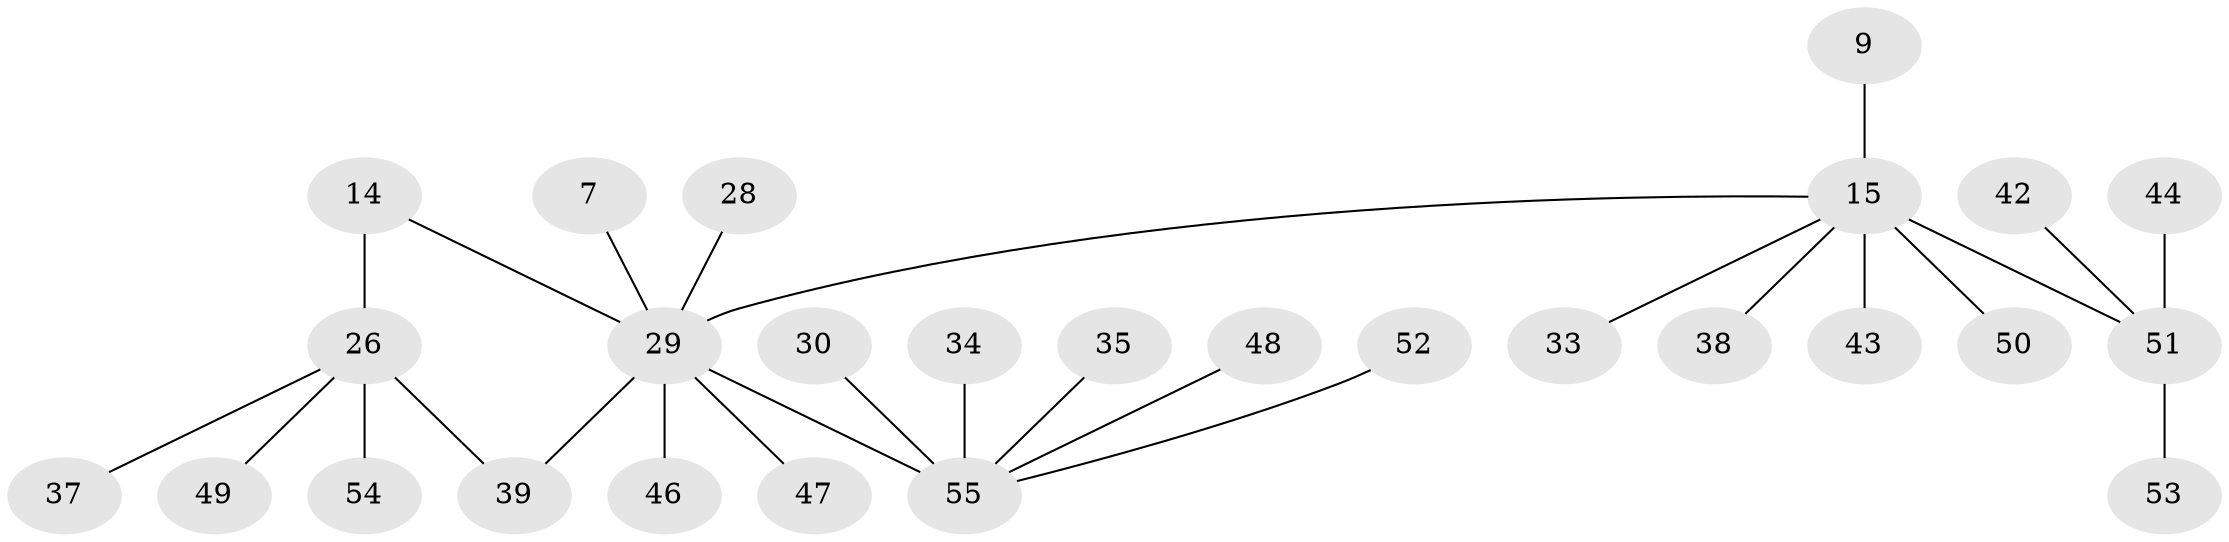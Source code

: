 // original degree distribution, {7: 0.01818181818181818, 4: 0.12727272727272726, 8: 0.01818181818181818, 2: 0.34545454545454546, 1: 0.36363636363636365, 3: 0.09090909090909091, 5: 0.03636363636363636}
// Generated by graph-tools (version 1.1) at 2025/40/03/09/25 04:40:59]
// undirected, 27 vertices, 27 edges
graph export_dot {
graph [start="1"]
  node [color=gray90,style=filled];
  7;
  9;
  14;
  15 [super="+3+13"];
  26 [super="+21"];
  28 [super="+19+22"];
  29 [super="+23+17"];
  30;
  33;
  34;
  35 [super="+24"];
  37;
  38;
  39;
  42;
  43 [super="+16"];
  44 [super="+31"];
  46;
  47;
  48 [super="+36"];
  49;
  50 [super="+20"];
  51 [super="+45+11"];
  52 [super="+12"];
  53;
  54;
  55 [super="+40+27"];
  7 -- 29;
  9 -- 15;
  14 -- 26 [weight=2];
  14 -- 29;
  15 -- 51 [weight=2];
  15 -- 33;
  15 -- 38;
  15 -- 50 [weight=2];
  15 -- 29;
  15 -- 43;
  26 -- 49;
  26 -- 39;
  26 -- 54 [weight=2];
  26 -- 37;
  28 -- 29;
  29 -- 55 [weight=4];
  29 -- 47;
  29 -- 39;
  29 -- 46;
  30 -- 55;
  34 -- 55;
  35 -- 55;
  42 -- 51;
  44 -- 51 [weight=2];
  48 -- 55;
  51 -- 53;
  52 -- 55;
}
